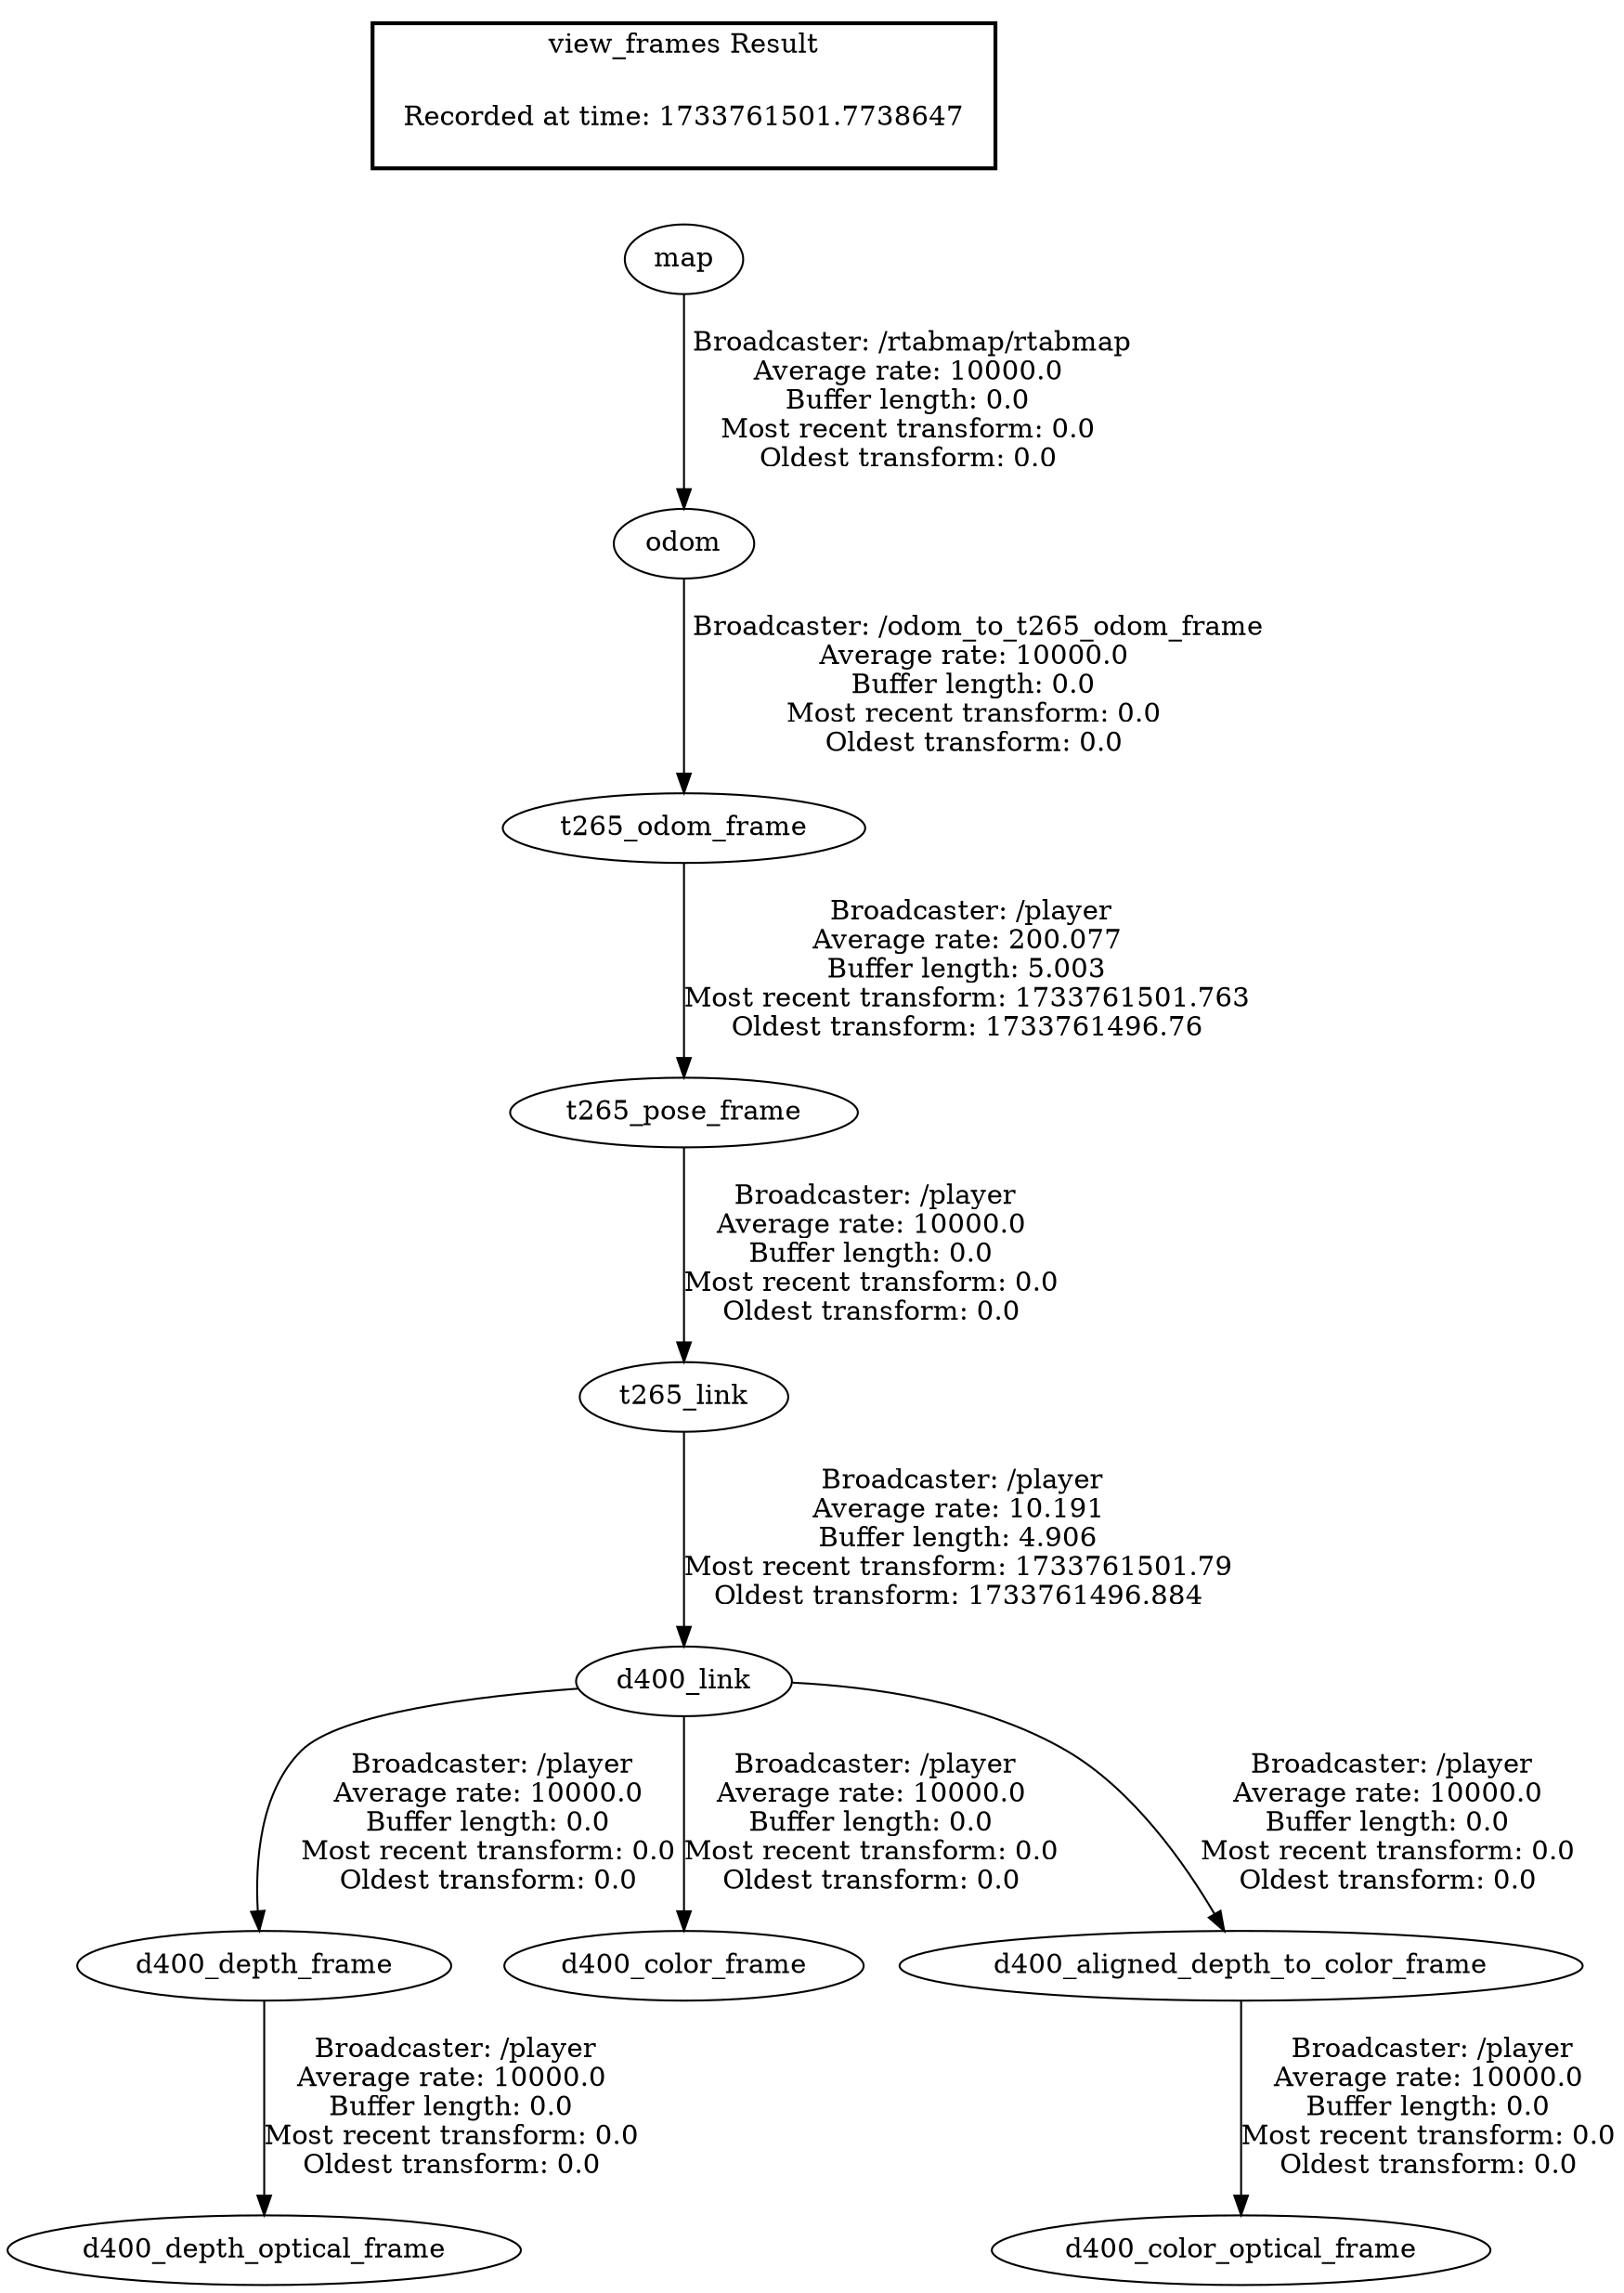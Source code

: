 digraph G {
"map" -> "odom"[label=" Broadcaster: /rtabmap/rtabmap\nAverage rate: 10000.0\nBuffer length: 0.0\nMost recent transform: 0.0\nOldest transform: 0.0\n"];
"odom" -> "t265_odom_frame"[label=" Broadcaster: /odom_to_t265_odom_frame\nAverage rate: 10000.0\nBuffer length: 0.0\nMost recent transform: 0.0\nOldest transform: 0.0\n"];
"d400_link" -> "d400_depth_frame"[label=" Broadcaster: /player\nAverage rate: 10000.0\nBuffer length: 0.0\nMost recent transform: 0.0\nOldest transform: 0.0\n"];
"t265_link" -> "d400_link"[label=" Broadcaster: /player\nAverage rate: 10.191\nBuffer length: 4.906\nMost recent transform: 1733761501.79\nOldest transform: 1733761496.884\n"];
"d400_depth_frame" -> "d400_depth_optical_frame"[label=" Broadcaster: /player\nAverage rate: 10000.0\nBuffer length: 0.0\nMost recent transform: 0.0\nOldest transform: 0.0\n"];
"d400_link" -> "d400_color_frame"[label=" Broadcaster: /player\nAverage rate: 10000.0\nBuffer length: 0.0\nMost recent transform: 0.0\nOldest transform: 0.0\n"];
"d400_aligned_depth_to_color_frame" -> "d400_color_optical_frame"[label=" Broadcaster: /player\nAverage rate: 10000.0\nBuffer length: 0.0\nMost recent transform: 0.0\nOldest transform: 0.0\n"];
"d400_link" -> "d400_aligned_depth_to_color_frame"[label=" Broadcaster: /player\nAverage rate: 10000.0\nBuffer length: 0.0\nMost recent transform: 0.0\nOldest transform: 0.0\n"];
"t265_pose_frame" -> "t265_link"[label=" Broadcaster: /player\nAverage rate: 10000.0\nBuffer length: 0.0\nMost recent transform: 0.0\nOldest transform: 0.0\n"];
"t265_odom_frame" -> "t265_pose_frame"[label=" Broadcaster: /player\nAverage rate: 200.077\nBuffer length: 5.003\nMost recent transform: 1733761501.763\nOldest transform: 1733761496.76\n"];
edge [style=invis];
 subgraph cluster_legend { style=bold; color=black; label ="view_frames Result";
"Recorded at time: 1733761501.7738647"[ shape=plaintext ] ;
}->"map";
}